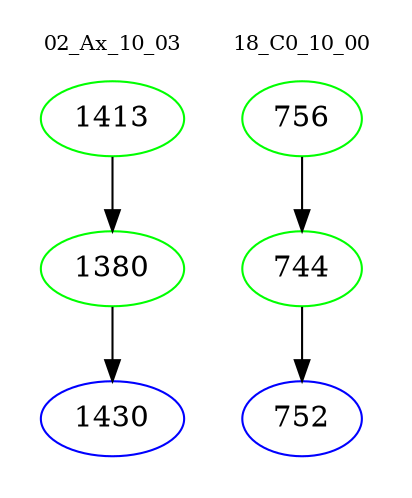 digraph{
subgraph cluster_0 {
color = white
label = "02_Ax_10_03";
fontsize=10;
T0_1413 [label="1413", color="green"]
T0_1413 -> T0_1380 [color="black"]
T0_1380 [label="1380", color="green"]
T0_1380 -> T0_1430 [color="black"]
T0_1430 [label="1430", color="blue"]
}
subgraph cluster_1 {
color = white
label = "18_C0_10_00";
fontsize=10;
T1_756 [label="756", color="green"]
T1_756 -> T1_744 [color="black"]
T1_744 [label="744", color="green"]
T1_744 -> T1_752 [color="black"]
T1_752 [label="752", color="blue"]
}
}
